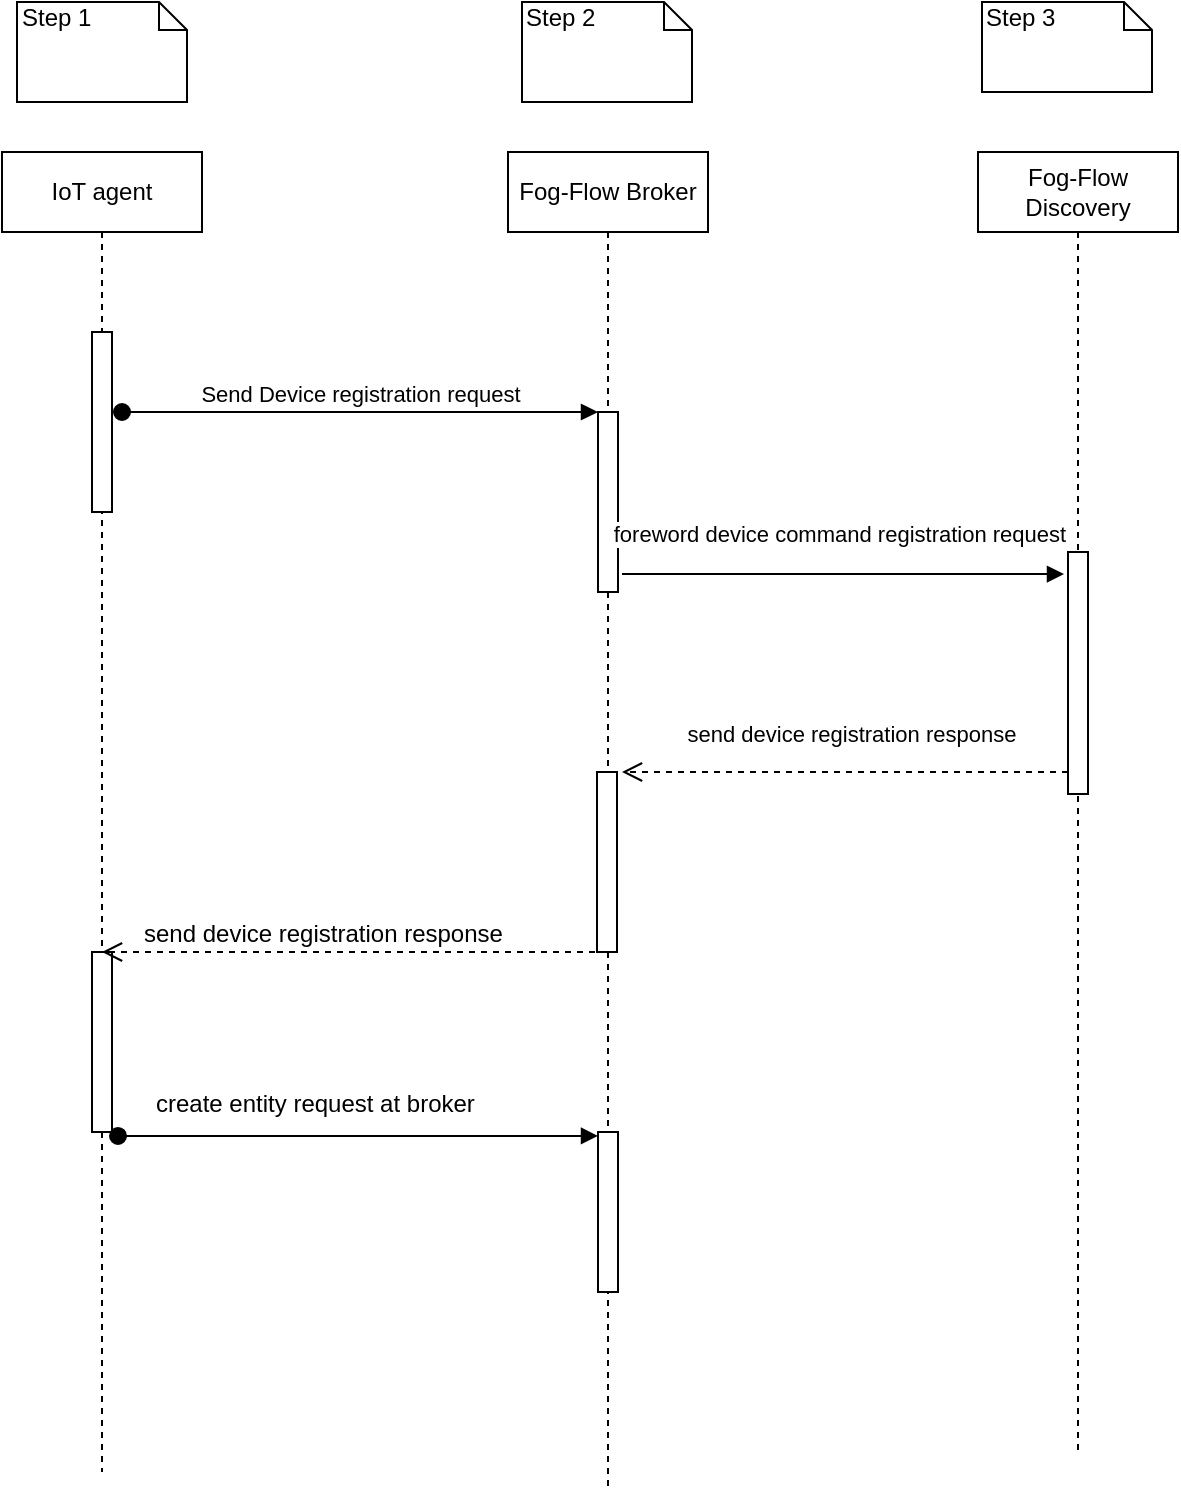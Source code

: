 <mxfile version="11.3.2" type="github" pages="1"><diagram id="7md5Hbmmy0cBh45VQGia" name="Page-1"><mxGraphModel dx="768" dy="675" grid="1" gridSize="10" guides="1" tooltips="1" connect="1" arrows="1" fold="1" page="1" pageScale="1" pageWidth="850" pageHeight="1100" math="0" shadow="0"><root><mxCell id="0"/><mxCell id="1" parent="0"/><mxCell id="KfVALCHvb4IzsEAItHA2-20" value="IoT agent" style="shape=umlLifeline;perimeter=lifelinePerimeter;whiteSpace=wrap;html=1;container=1;collapsible=0;recursiveResize=0;outlineConnect=0;" vertex="1" parent="1"><mxGeometry x="50" y="110" width="100" height="660" as="geometry"/></mxCell><mxCell id="KfVALCHvb4IzsEAItHA2-45" value="" style="html=1;points=[];perimeter=orthogonalPerimeter;" vertex="1" parent="KfVALCHvb4IzsEAItHA2-20"><mxGeometry x="45" y="400" width="10" height="90" as="geometry"/></mxCell><mxCell id="KfVALCHvb4IzsEAItHA2-21" value="" style="html=1;points=[];perimeter=orthogonalPerimeter;" vertex="1" parent="1"><mxGeometry x="95" y="200" width="10" height="90" as="geometry"/></mxCell><mxCell id="KfVALCHvb4IzsEAItHA2-22" value="Step 1" style="shape=note;whiteSpace=wrap;html=1;size=14;verticalAlign=top;align=left;spacingTop=-6;" vertex="1" parent="1"><mxGeometry x="57.5" y="35" width="85" height="50" as="geometry"/></mxCell><mxCell id="KfVALCHvb4IzsEAItHA2-26" value="Fog-Flow Broker" style="shape=umlLifeline;perimeter=lifelinePerimeter;whiteSpace=wrap;html=1;container=1;collapsible=0;recursiveResize=0;outlineConnect=0;" vertex="1" parent="1"><mxGeometry x="303" y="110" width="100" height="670" as="geometry"/></mxCell><mxCell id="KfVALCHvb4IzsEAItHA2-29" value="" style="html=1;points=[];perimeter=orthogonalPerimeter;" vertex="1" parent="KfVALCHvb4IzsEAItHA2-26"><mxGeometry x="45" y="130" width="10" height="90" as="geometry"/></mxCell><mxCell id="KfVALCHvb4IzsEAItHA2-42" value="" style="html=1;points=[];perimeter=orthogonalPerimeter;" vertex="1" parent="KfVALCHvb4IzsEAItHA2-26"><mxGeometry x="44.5" y="310" width="10" height="90" as="geometry"/></mxCell><mxCell id="KfVALCHvb4IzsEAItHA2-28" value="Step 2" style="shape=note;whiteSpace=wrap;html=1;size=14;verticalAlign=top;align=left;spacingTop=-6;" vertex="1" parent="1"><mxGeometry x="310" y="35" width="85" height="50" as="geometry"/></mxCell><mxCell id="KfVALCHvb4IzsEAItHA2-30" value="Send Device registration request" style="html=1;verticalAlign=bottom;startArrow=oval;endArrow=block;startSize=8;" edge="1" target="KfVALCHvb4IzsEAItHA2-29" parent="1"><mxGeometry relative="1" as="geometry"><mxPoint x="110" y="240" as="sourcePoint"/></mxGeometry></mxCell><mxCell id="KfVALCHvb4IzsEAItHA2-31" value="Step 3" style="shape=note;whiteSpace=wrap;html=1;size=14;verticalAlign=top;align=left;spacingTop=-6;" vertex="1" parent="1"><mxGeometry x="540" y="35" width="85" height="45" as="geometry"/></mxCell><mxCell id="KfVALCHvb4IzsEAItHA2-32" value="Fog-Flow Discovery" style="shape=umlLifeline;perimeter=lifelinePerimeter;whiteSpace=wrap;html=1;container=1;collapsible=0;recursiveResize=0;outlineConnect=0;" vertex="1" parent="1"><mxGeometry x="538" y="110" width="100" height="650" as="geometry"/></mxCell><mxCell id="KfVALCHvb4IzsEAItHA2-37" value="" style="html=1;points=[];perimeter=orthogonalPerimeter;" vertex="1" parent="KfVALCHvb4IzsEAItHA2-32"><mxGeometry x="45" y="200" width="10" height="121" as="geometry"/></mxCell><mxCell id="KfVALCHvb4IzsEAItHA2-38" value="foreword device command registration request&amp;nbsp;" style="html=1;verticalAlign=bottom;endArrow=block;entryX=-0.2;entryY=0.091;entryDx=0;entryDy=0;entryPerimeter=0;" edge="1" target="KfVALCHvb4IzsEAItHA2-37" parent="1"><mxGeometry x="-0.004" y="11" relative="1" as="geometry"><mxPoint x="360" y="321" as="sourcePoint"/><Array as="points"/><mxPoint as="offset"/></mxGeometry></mxCell><mxCell id="KfVALCHvb4IzsEAItHA2-39" value="send device registration response&amp;nbsp;" style="html=1;verticalAlign=bottom;endArrow=open;dashed=1;endSize=8;" edge="1" parent="1"><mxGeometry x="0.588" y="-71" relative="1" as="geometry"><mxPoint x="360" y="420" as="targetPoint"/><mxPoint x="583" y="420" as="sourcePoint"/><Array as="points"><mxPoint x="400" y="420"/></Array><mxPoint x="70" y="61" as="offset"/></mxGeometry></mxCell><mxCell id="KfVALCHvb4IzsEAItHA2-46" value="" style="html=1;verticalAlign=bottom;endArrow=open;dashed=1;endSize=8;" edge="1" parent="1" source="KfVALCHvb4IzsEAItHA2-26" target="KfVALCHvb4IzsEAItHA2-20"><mxGeometry relative="1" as="geometry"><mxPoint x="222.5" y="609.5" as="sourcePoint"/><mxPoint x="142.5" y="609.5" as="targetPoint"/><Array as="points"><mxPoint x="270" y="510"/><mxPoint x="130" y="510"/></Array></mxGeometry></mxCell><mxCell id="KfVALCHvb4IzsEAItHA2-55" value="send device registration response" style="text;html=1;resizable=0;points=[];autosize=1;align=left;verticalAlign=top;spacingTop=-4;" vertex="1" parent="1"><mxGeometry x="119" y="491" width="190" height="20" as="geometry"/></mxCell><mxCell id="KfVALCHvb4IzsEAItHA2-56" value="" style="html=1;points=[];perimeter=orthogonalPerimeter;" vertex="1" parent="1"><mxGeometry x="348" y="600" width="10" height="80" as="geometry"/></mxCell><mxCell id="KfVALCHvb4IzsEAItHA2-57" value="" style="html=1;verticalAlign=bottom;startArrow=oval;endArrow=block;startSize=8;exitX=1.3;exitY=1.022;exitDx=0;exitDy=0;exitPerimeter=0;" edge="1" target="KfVALCHvb4IzsEAItHA2-56" parent="1" source="KfVALCHvb4IzsEAItHA2-45"><mxGeometry relative="1" as="geometry"><mxPoint x="286.5" y="600" as="sourcePoint"/></mxGeometry></mxCell><mxCell id="KfVALCHvb4IzsEAItHA2-58" value="create entity request at broker" style="text;html=1;resizable=0;points=[];autosize=1;align=left;verticalAlign=top;spacingTop=-4;" vertex="1" parent="1"><mxGeometry x="125" y="576" width="170" height="20" as="geometry"/></mxCell></root></mxGraphModel></diagram></mxfile>